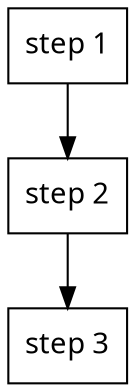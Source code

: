 digraph G {
  node [
    shape = rect;
    fontname = "Handlee";
  ]
  edge [
    fontname = "Handlee";
  ]
  bgcolor = transparent;
  fontname = "Handlee";
  compound = true;
  s_43 [
    class = "expressionStatement";
    label = "step 1";
    fillcolor = white;
    style = filled;
  ];
  s_44 [
    class = "expressionStatement";
    label = "step 2";
    fillcolor = white;
    style = filled;
  ];
  s_45 [
    class = "expressionStatement";
    label = "step 3";
    fillcolor = white;
    style = filled;
  ];
  s_43 -> s_44;
  s_44 -> s_45;

}

